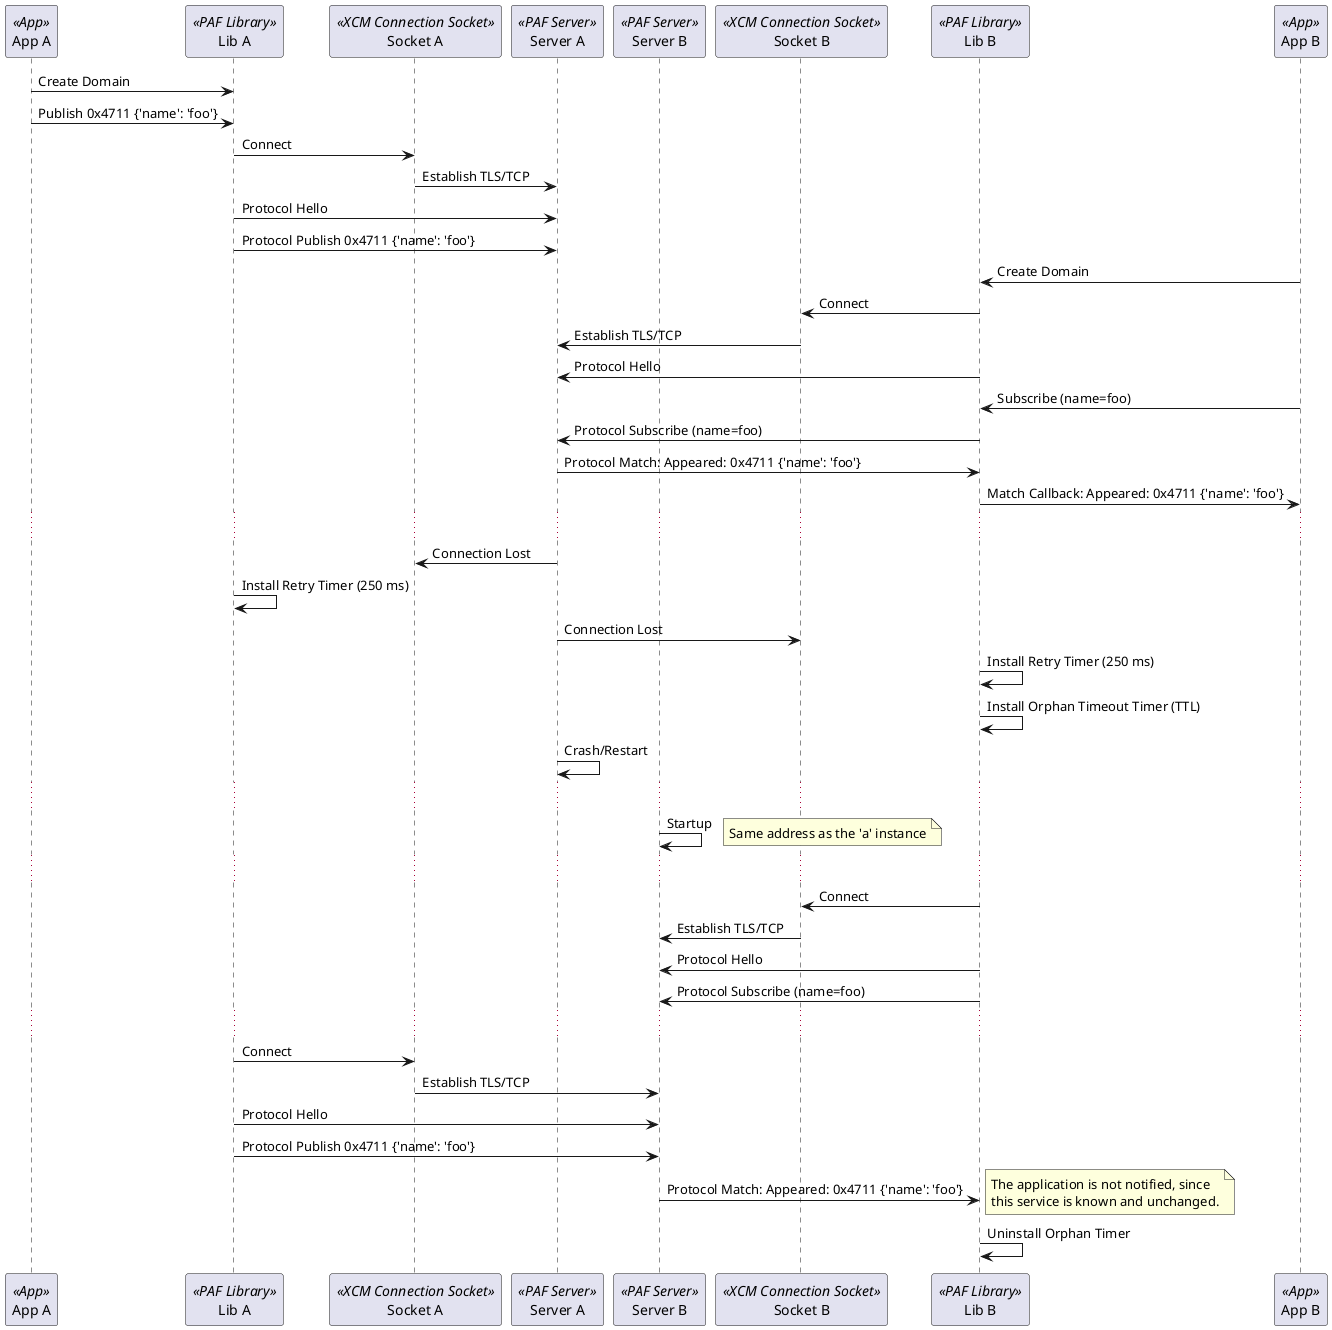 @startuml

participant "App A" as app_a << App >>
participant "Lib A" as lib_a << PAF Library >>
participant "Socket A" as sock_a << XCM Connection Socket >>

participant "Server A" as server_a << PAF Server >>
participant "Server B" as server_b << PAF Server >>

participant "Socket B" as sock_b << XCM Connection Socket >>
participant "Lib B" as lib_b << PAF Library >>
participant "App B" as app_b << App >>

app_a -> lib_a: Create Domain
app_a -> lib_a: Publish 0x4711 {'name': 'foo'}
lib_a -> sock_a: Connect
sock_a -> server_a: Establish TLS/TCP
lib_a -> server_a: Protocol Hello
lib_a -> server_a: Protocol Publish 0x4711 {'name': 'foo'}

app_b -> lib_b: Create Domain
lib_b -> sock_b: Connect
sock_b -> server_a: Establish TLS/TCP
lib_b -> server_a: Protocol Hello
app_b -> lib_b: Subscribe (name=foo)
lib_b -> server_a: Protocol Subscribe (name=foo)
server_a -> lib_b: Protocol Match: Appeared: 0x4711 {'name': 'foo'}
lib_b -> app_b: Match Callback: Appeared: 0x4711 {'name': 'foo'}
...
server_a -> sock_a: Connection Lost
lib_a -> lib_a: Install Retry Timer (250 ms)
server_a -> sock_b: Connection Lost
lib_b -> lib_b: Install Retry Timer (250 ms)
lib_b -> lib_b: Install Orphan Timeout Timer (TTL)
server_a -> server_a: Crash/Restart
...
server_b -> server_b: Startup
note right: Same address as the 'a' instance
...
lib_b -> sock_b: Connect
sock_b -> server_b: Establish TLS/TCP
lib_b -> server_b: Protocol Hello
lib_b -> server_b: Protocol Subscribe (name=foo)
...
lib_a -> sock_a: Connect
sock_a -> server_b: Establish TLS/TCP
lib_a -> server_b: Protocol Hello
lib_a -> server_b: Protocol Publish 0x4711 {'name': 'foo'}

server_b -> lib_b: Protocol Match: Appeared: 0x4711 {'name': 'foo'}
note right: The application is not notified, since\nthis service is known and unchanged.
lib_b -> lib_b: Uninstall Orphan Timer

@enduml


